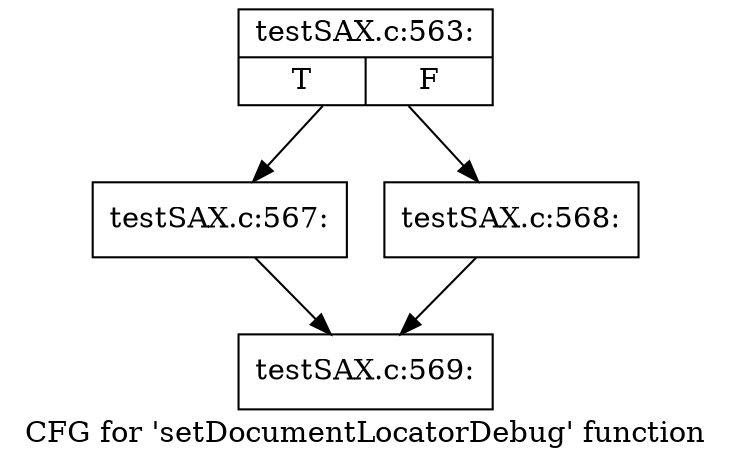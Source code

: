 digraph "CFG for 'setDocumentLocatorDebug' function" {
	label="CFG for 'setDocumentLocatorDebug' function";

	Node0x55c2370 [shape=record,label="{testSAX.c:563:|{<s0>T|<s1>F}}"];
	Node0x55c2370 -> Node0x5625a70;
	Node0x55c2370 -> Node0x5625ac0;
	Node0x5625a70 [shape=record,label="{testSAX.c:567:}"];
	Node0x5625a70 -> Node0x5628fb0;
	Node0x5625ac0 [shape=record,label="{testSAX.c:568:}"];
	Node0x5625ac0 -> Node0x5628fb0;
	Node0x5628fb0 [shape=record,label="{testSAX.c:569:}"];
}
